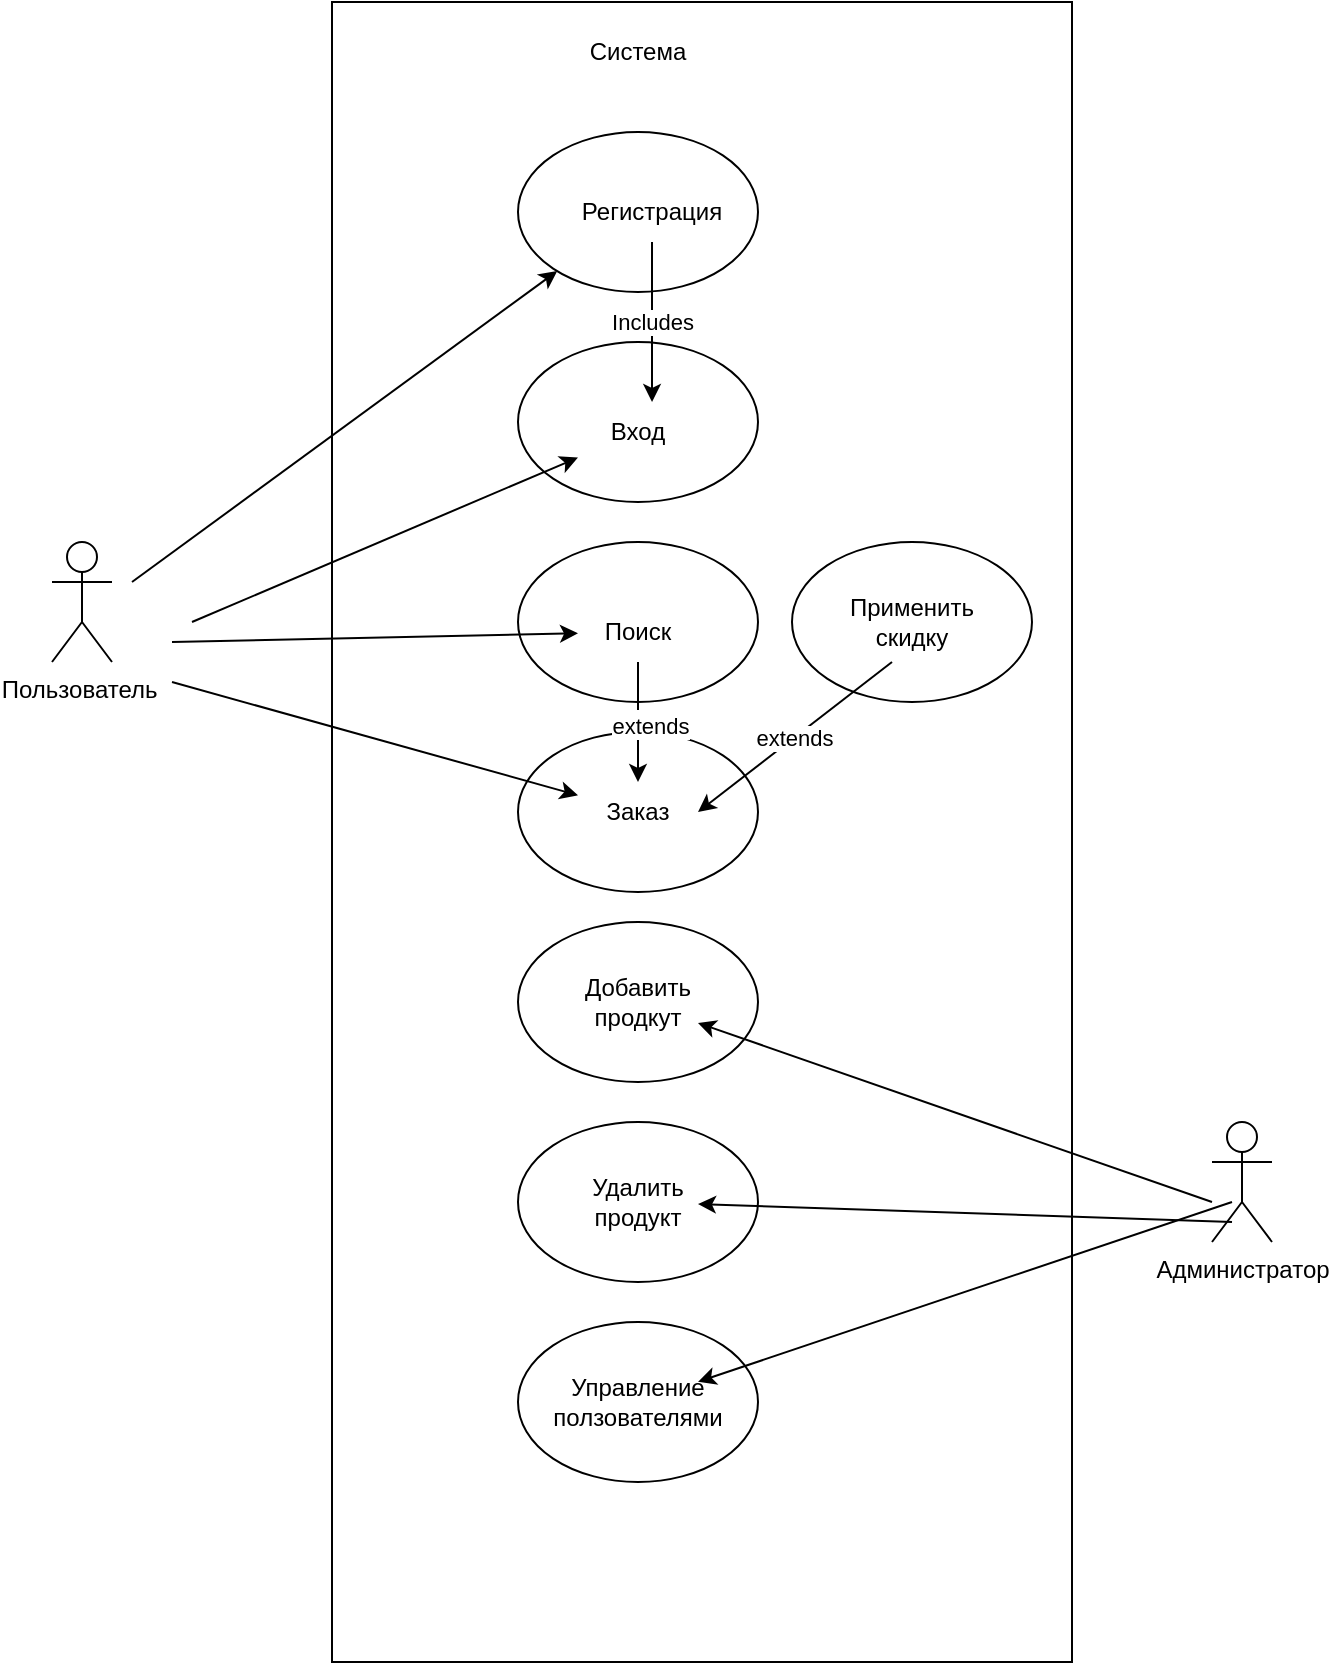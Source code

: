 <mxfile version="21.6.9" type="device">
  <diagram id="prtHgNgQTEPvFCAcTncT" name="Page-1">
    <mxGraphModel dx="1434" dy="750" grid="1" gridSize="10" guides="1" tooltips="1" connect="1" arrows="1" fold="1" page="1" pageScale="1" pageWidth="827" pageHeight="1169" math="0" shadow="0">
      <root>
        <mxCell id="0" />
        <mxCell id="1" parent="0" />
        <mxCell id="FWnpfW1esmDZYMayEBbf-1" value="Пользователь&amp;nbsp;" style="shape=umlActor;verticalLabelPosition=bottom;verticalAlign=top;html=1;outlineConnect=0;" parent="1" vertex="1">
          <mxGeometry x="100" y="410" width="30" height="60" as="geometry" />
        </mxCell>
        <mxCell id="FWnpfW1esmDZYMayEBbf-3" value="" style="rounded=0;whiteSpace=wrap;html=1;" parent="1" vertex="1">
          <mxGeometry x="240" y="140" width="370" height="830" as="geometry" />
        </mxCell>
        <mxCell id="FWnpfW1esmDZYMayEBbf-4" value="Система" style="text;html=1;strokeColor=none;fillColor=none;align=center;verticalAlign=middle;whiteSpace=wrap;rounded=0;" parent="1" vertex="1">
          <mxGeometry x="363" y="150" width="60" height="30" as="geometry" />
        </mxCell>
        <mxCell id="FWnpfW1esmDZYMayEBbf-5" value="" style="ellipse;whiteSpace=wrap;html=1;" parent="1" vertex="1">
          <mxGeometry x="333" y="205" width="120" height="80" as="geometry" />
        </mxCell>
        <mxCell id="FWnpfW1esmDZYMayEBbf-6" value="Регистрация" style="text;html=1;strokeColor=none;fillColor=none;align=center;verticalAlign=middle;whiteSpace=wrap;rounded=0;" parent="1" vertex="1">
          <mxGeometry x="370" y="230" width="60" height="30" as="geometry" />
        </mxCell>
        <mxCell id="FWnpfW1esmDZYMayEBbf-7" value="" style="ellipse;whiteSpace=wrap;html=1;" parent="1" vertex="1">
          <mxGeometry x="333" y="310" width="120" height="80" as="geometry" />
        </mxCell>
        <mxCell id="FWnpfW1esmDZYMayEBbf-8" value="Вход" style="text;html=1;strokeColor=none;fillColor=none;align=center;verticalAlign=middle;whiteSpace=wrap;rounded=0;" parent="1" vertex="1">
          <mxGeometry x="363" y="340" width="60" height="30" as="geometry" />
        </mxCell>
        <mxCell id="FWnpfW1esmDZYMayEBbf-10" value="" style="ellipse;whiteSpace=wrap;html=1;" parent="1" vertex="1">
          <mxGeometry x="333" y="410" width="120" height="80" as="geometry" />
        </mxCell>
        <mxCell id="FWnpfW1esmDZYMayEBbf-11" value="Поиск" style="text;html=1;strokeColor=none;fillColor=none;align=center;verticalAlign=middle;whiteSpace=wrap;rounded=0;" parent="1" vertex="1">
          <mxGeometry x="363" y="440" width="60" height="30" as="geometry" />
        </mxCell>
        <mxCell id="FWnpfW1esmDZYMayEBbf-12" value="" style="ellipse;whiteSpace=wrap;html=1;" parent="1" vertex="1">
          <mxGeometry x="333" y="505" width="120" height="80" as="geometry" />
        </mxCell>
        <mxCell id="FWnpfW1esmDZYMayEBbf-13" value="Заказ" style="text;html=1;strokeColor=none;fillColor=none;align=center;verticalAlign=middle;whiteSpace=wrap;rounded=0;" parent="1" vertex="1">
          <mxGeometry x="363" y="530" width="60" height="30" as="geometry" />
        </mxCell>
        <mxCell id="FWnpfW1esmDZYMayEBbf-16" value="" style="ellipse;whiteSpace=wrap;html=1;" parent="1" vertex="1">
          <mxGeometry x="333" y="600" width="120" height="80" as="geometry" />
        </mxCell>
        <mxCell id="FWnpfW1esmDZYMayEBbf-17" value="Добавить продкут" style="text;html=1;strokeColor=none;fillColor=none;align=center;verticalAlign=middle;whiteSpace=wrap;rounded=0;" parent="1" vertex="1">
          <mxGeometry x="363" y="625" width="60" height="30" as="geometry" />
        </mxCell>
        <mxCell id="FWnpfW1esmDZYMayEBbf-18" value="" style="ellipse;whiteSpace=wrap;html=1;" parent="1" vertex="1">
          <mxGeometry x="333" y="700" width="120" height="80" as="geometry" />
        </mxCell>
        <mxCell id="FWnpfW1esmDZYMayEBbf-19" value="Удалить продукт" style="text;html=1;strokeColor=none;fillColor=none;align=center;verticalAlign=middle;whiteSpace=wrap;rounded=0;" parent="1" vertex="1">
          <mxGeometry x="363" y="725" width="60" height="30" as="geometry" />
        </mxCell>
        <mxCell id="FWnpfW1esmDZYMayEBbf-21" value="" style="ellipse;whiteSpace=wrap;html=1;" parent="1" vertex="1">
          <mxGeometry x="333" y="800" width="120" height="80" as="geometry" />
        </mxCell>
        <mxCell id="FWnpfW1esmDZYMayEBbf-22" value="Управление ползователями" style="text;html=1;strokeColor=none;fillColor=none;align=center;verticalAlign=middle;whiteSpace=wrap;rounded=0;" parent="1" vertex="1">
          <mxGeometry x="363" y="825" width="60" height="30" as="geometry" />
        </mxCell>
        <mxCell id="FWnpfW1esmDZYMayEBbf-23" value="Администратор&lt;br&gt;" style="shape=umlActor;verticalLabelPosition=bottom;verticalAlign=top;html=1;outlineConnect=0;" parent="1" vertex="1">
          <mxGeometry x="680" y="700" width="30" height="60" as="geometry" />
        </mxCell>
        <mxCell id="FWnpfW1esmDZYMayEBbf-31" value="" style="endArrow=classic;html=1;rounded=0;" parent="1" target="FWnpfW1esmDZYMayEBbf-5" edge="1">
          <mxGeometry width="50" height="50" relative="1" as="geometry">
            <mxPoint x="140" y="430" as="sourcePoint" />
            <mxPoint x="190" y="380" as="targetPoint" />
          </mxGeometry>
        </mxCell>
        <mxCell id="FWnpfW1esmDZYMayEBbf-32" value="" style="endArrow=classic;html=1;rounded=0;" parent="1" target="FWnpfW1esmDZYMayEBbf-8" edge="1">
          <mxGeometry width="50" height="50" relative="1" as="geometry">
            <mxPoint x="170" y="450" as="sourcePoint" />
            <mxPoint x="220" y="400" as="targetPoint" />
          </mxGeometry>
        </mxCell>
        <mxCell id="FWnpfW1esmDZYMayEBbf-33" value="" style="endArrow=classic;html=1;rounded=0;" parent="1" target="FWnpfW1esmDZYMayEBbf-11" edge="1">
          <mxGeometry width="50" height="50" relative="1" as="geometry">
            <mxPoint x="160" y="460" as="sourcePoint" />
            <mxPoint x="230" y="450" as="targetPoint" />
          </mxGeometry>
        </mxCell>
        <mxCell id="FWnpfW1esmDZYMayEBbf-35" value="" style="endArrow=classic;html=1;rounded=0;" parent="1" target="FWnpfW1esmDZYMayEBbf-13" edge="1">
          <mxGeometry width="50" height="50" relative="1" as="geometry">
            <mxPoint x="160" y="480" as="sourcePoint" />
            <mxPoint x="210" y="430" as="targetPoint" />
          </mxGeometry>
        </mxCell>
        <mxCell id="FWnpfW1esmDZYMayEBbf-37" value="" style="endArrow=classic;html=1;rounded=0;" parent="1" target="FWnpfW1esmDZYMayEBbf-17" edge="1">
          <mxGeometry width="50" height="50" relative="1" as="geometry">
            <mxPoint x="680" y="740" as="sourcePoint" />
            <mxPoint x="730" y="690" as="targetPoint" />
          </mxGeometry>
        </mxCell>
        <mxCell id="FWnpfW1esmDZYMayEBbf-38" value="" style="endArrow=classic;html=1;rounded=0;" parent="1" target="FWnpfW1esmDZYMayEBbf-19" edge="1">
          <mxGeometry width="50" height="50" relative="1" as="geometry">
            <mxPoint x="690" y="750" as="sourcePoint" />
            <mxPoint x="740" y="700" as="targetPoint" />
          </mxGeometry>
        </mxCell>
        <mxCell id="FWnpfW1esmDZYMayEBbf-41" value="" style="endArrow=classic;html=1;rounded=0;" parent="1" target="FWnpfW1esmDZYMayEBbf-22" edge="1">
          <mxGeometry width="50" height="50" relative="1" as="geometry">
            <mxPoint x="690" y="740" as="sourcePoint" />
            <mxPoint x="740" y="690" as="targetPoint" />
          </mxGeometry>
        </mxCell>
        <mxCell id="FWnpfW1esmDZYMayEBbf-43" value="" style="ellipse;whiteSpace=wrap;html=1;" parent="1" vertex="1">
          <mxGeometry x="470" y="410" width="120" height="80" as="geometry" />
        </mxCell>
        <mxCell id="FWnpfW1esmDZYMayEBbf-44" value="Применить&lt;br&gt;скидку" style="text;html=1;strokeColor=none;fillColor=none;align=center;verticalAlign=middle;whiteSpace=wrap;rounded=0;" parent="1" vertex="1">
          <mxGeometry x="500" y="435" width="60" height="30" as="geometry" />
        </mxCell>
        <mxCell id="FWnpfW1esmDZYMayEBbf-45" value="extends" style="endArrow=classic;html=1;rounded=0;entryX=1;entryY=0.5;entryDx=0;entryDy=0;" parent="1" target="FWnpfW1esmDZYMayEBbf-13" edge="1">
          <mxGeometry relative="1" as="geometry">
            <mxPoint x="520" y="470" as="sourcePoint" />
            <mxPoint x="620" y="470" as="targetPoint" />
          </mxGeometry>
        </mxCell>
        <mxCell id="Ikso2ov1wFttRM1Ovoy5-1" value="" style="endArrow=classic;html=1;rounded=0;entryX=0.617;entryY=0;entryDx=0;entryDy=0;entryPerimeter=0;" edge="1" parent="1" source="FWnpfW1esmDZYMayEBbf-6" target="FWnpfW1esmDZYMayEBbf-8">
          <mxGeometry relative="1" as="geometry">
            <mxPoint x="360" y="390" as="sourcePoint" />
            <mxPoint x="460" y="390" as="targetPoint" />
          </mxGeometry>
        </mxCell>
        <mxCell id="Ikso2ov1wFttRM1Ovoy5-2" value="Includes" style="edgeLabel;resizable=0;html=1;align=center;verticalAlign=middle;" connectable="0" vertex="1" parent="Ikso2ov1wFttRM1Ovoy5-1">
          <mxGeometry relative="1" as="geometry" />
        </mxCell>
        <mxCell id="Ikso2ov1wFttRM1Ovoy5-4" value="" style="endArrow=classic;html=1;rounded=0;entryX=0.5;entryY=0;entryDx=0;entryDy=0;" edge="1" parent="1" source="FWnpfW1esmDZYMayEBbf-11" target="FWnpfW1esmDZYMayEBbf-13">
          <mxGeometry relative="1" as="geometry">
            <mxPoint x="360" y="390" as="sourcePoint" />
            <mxPoint x="460" y="390" as="targetPoint" />
          </mxGeometry>
        </mxCell>
        <mxCell id="Ikso2ov1wFttRM1Ovoy5-5" value="Label" style="edgeLabel;resizable=0;html=1;align=center;verticalAlign=middle;" connectable="0" vertex="1" parent="Ikso2ov1wFttRM1Ovoy5-4">
          <mxGeometry relative="1" as="geometry" />
        </mxCell>
        <mxCell id="Ikso2ov1wFttRM1Ovoy5-6" value="extends" style="edgeLabel;html=1;align=center;verticalAlign=middle;resizable=0;points=[];" vertex="1" connectable="0" parent="Ikso2ov1wFttRM1Ovoy5-4">
          <mxGeometry x="0.067" y="6" relative="1" as="geometry">
            <mxPoint as="offset" />
          </mxGeometry>
        </mxCell>
      </root>
    </mxGraphModel>
  </diagram>
</mxfile>
